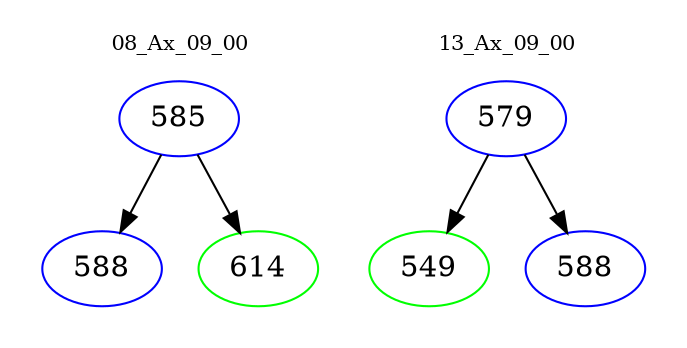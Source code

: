 digraph{
subgraph cluster_0 {
color = white
label = "08_Ax_09_00";
fontsize=10;
T0_585 [label="585", color="blue"]
T0_585 -> T0_588 [color="black"]
T0_588 [label="588", color="blue"]
T0_585 -> T0_614 [color="black"]
T0_614 [label="614", color="green"]
}
subgraph cluster_1 {
color = white
label = "13_Ax_09_00";
fontsize=10;
T1_579 [label="579", color="blue"]
T1_579 -> T1_549 [color="black"]
T1_549 [label="549", color="green"]
T1_579 -> T1_588 [color="black"]
T1_588 [label="588", color="blue"]
}
}
